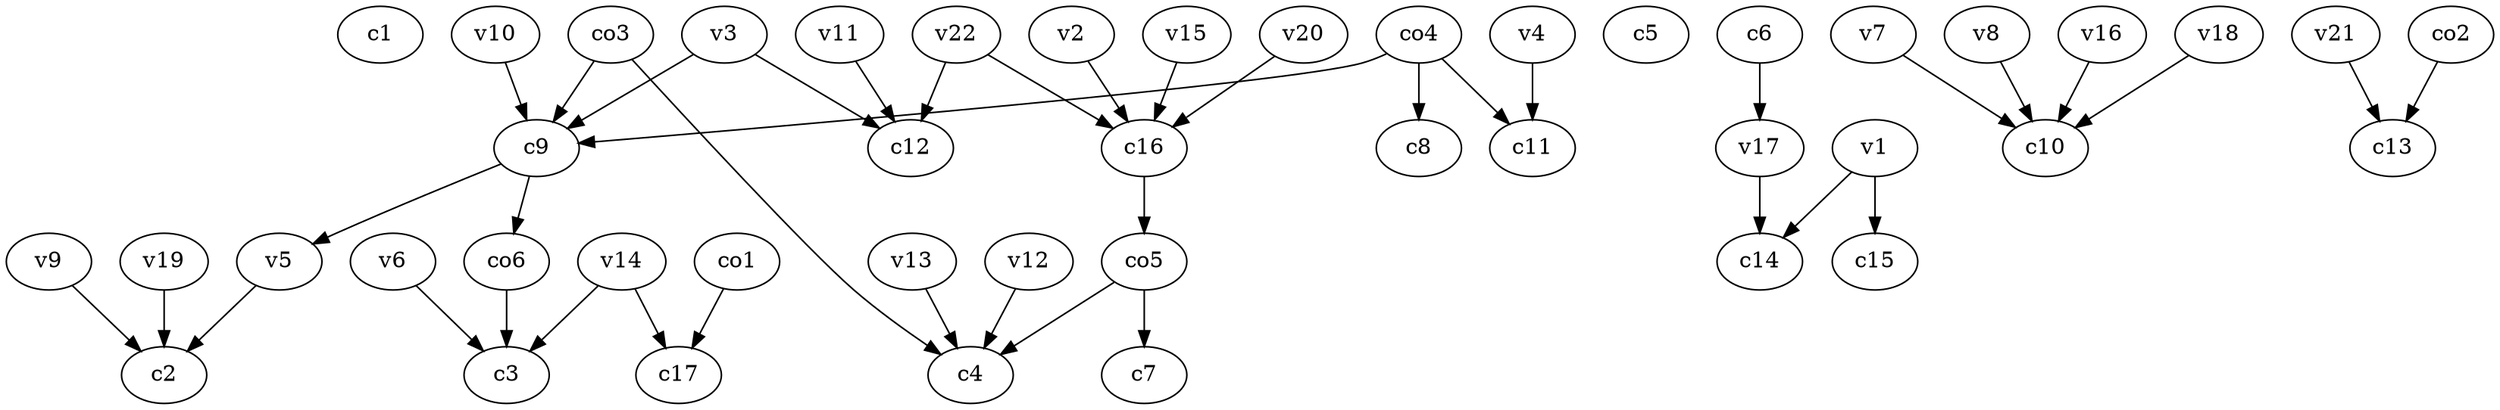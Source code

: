 strict digraph  {
c1;
c2;
c3;
c4;
c5;
c6;
c7;
c8;
c9;
c10;
c11;
c12;
c13;
c14;
c15;
c16;
c17;
v1;
v2;
v3;
v4;
v5;
v6;
v7;
v8;
v9;
v10;
v11;
v12;
v13;
v14;
v15;
v16;
v17;
v18;
v19;
v20;
v21;
v22;
co1;
co2;
co3;
co4;
co5;
co6;
c6 -> v17  [weight=1];
c9 -> co6  [weight=1];
c9 -> v5  [weight=1];
c16 -> co5  [weight=1];
v1 -> c15  [weight=1];
v1 -> c14  [weight=1];
v2 -> c16  [weight=1];
v3 -> c9  [weight=1];
v3 -> c12  [weight=1];
v4 -> c11  [weight=1];
v5 -> c2  [weight=1];
v6 -> c3  [weight=1];
v7 -> c10  [weight=1];
v8 -> c10  [weight=1];
v9 -> c2  [weight=1];
v10 -> c9  [weight=1];
v11 -> c12  [weight=1];
v12 -> c4  [weight=1];
v13 -> c4  [weight=1];
v14 -> c17  [weight=1];
v14 -> c3  [weight=1];
v15 -> c16  [weight=1];
v16 -> c10  [weight=1];
v17 -> c14  [weight=1];
v18 -> c10  [weight=1];
v19 -> c2  [weight=1];
v20 -> c16  [weight=1];
v21 -> c13  [weight=1];
v22 -> c12  [weight=1];
v22 -> c16  [weight=1];
co1 -> c17  [weight=1];
co2 -> c13  [weight=1];
co3 -> c9  [weight=1];
co3 -> c4  [weight=1];
co4 -> c8  [weight=1];
co4 -> c9  [weight=1];
co4 -> c11  [weight=1];
co5 -> c7  [weight=1];
co5 -> c4  [weight=1];
co6 -> c3  [weight=1];
}
